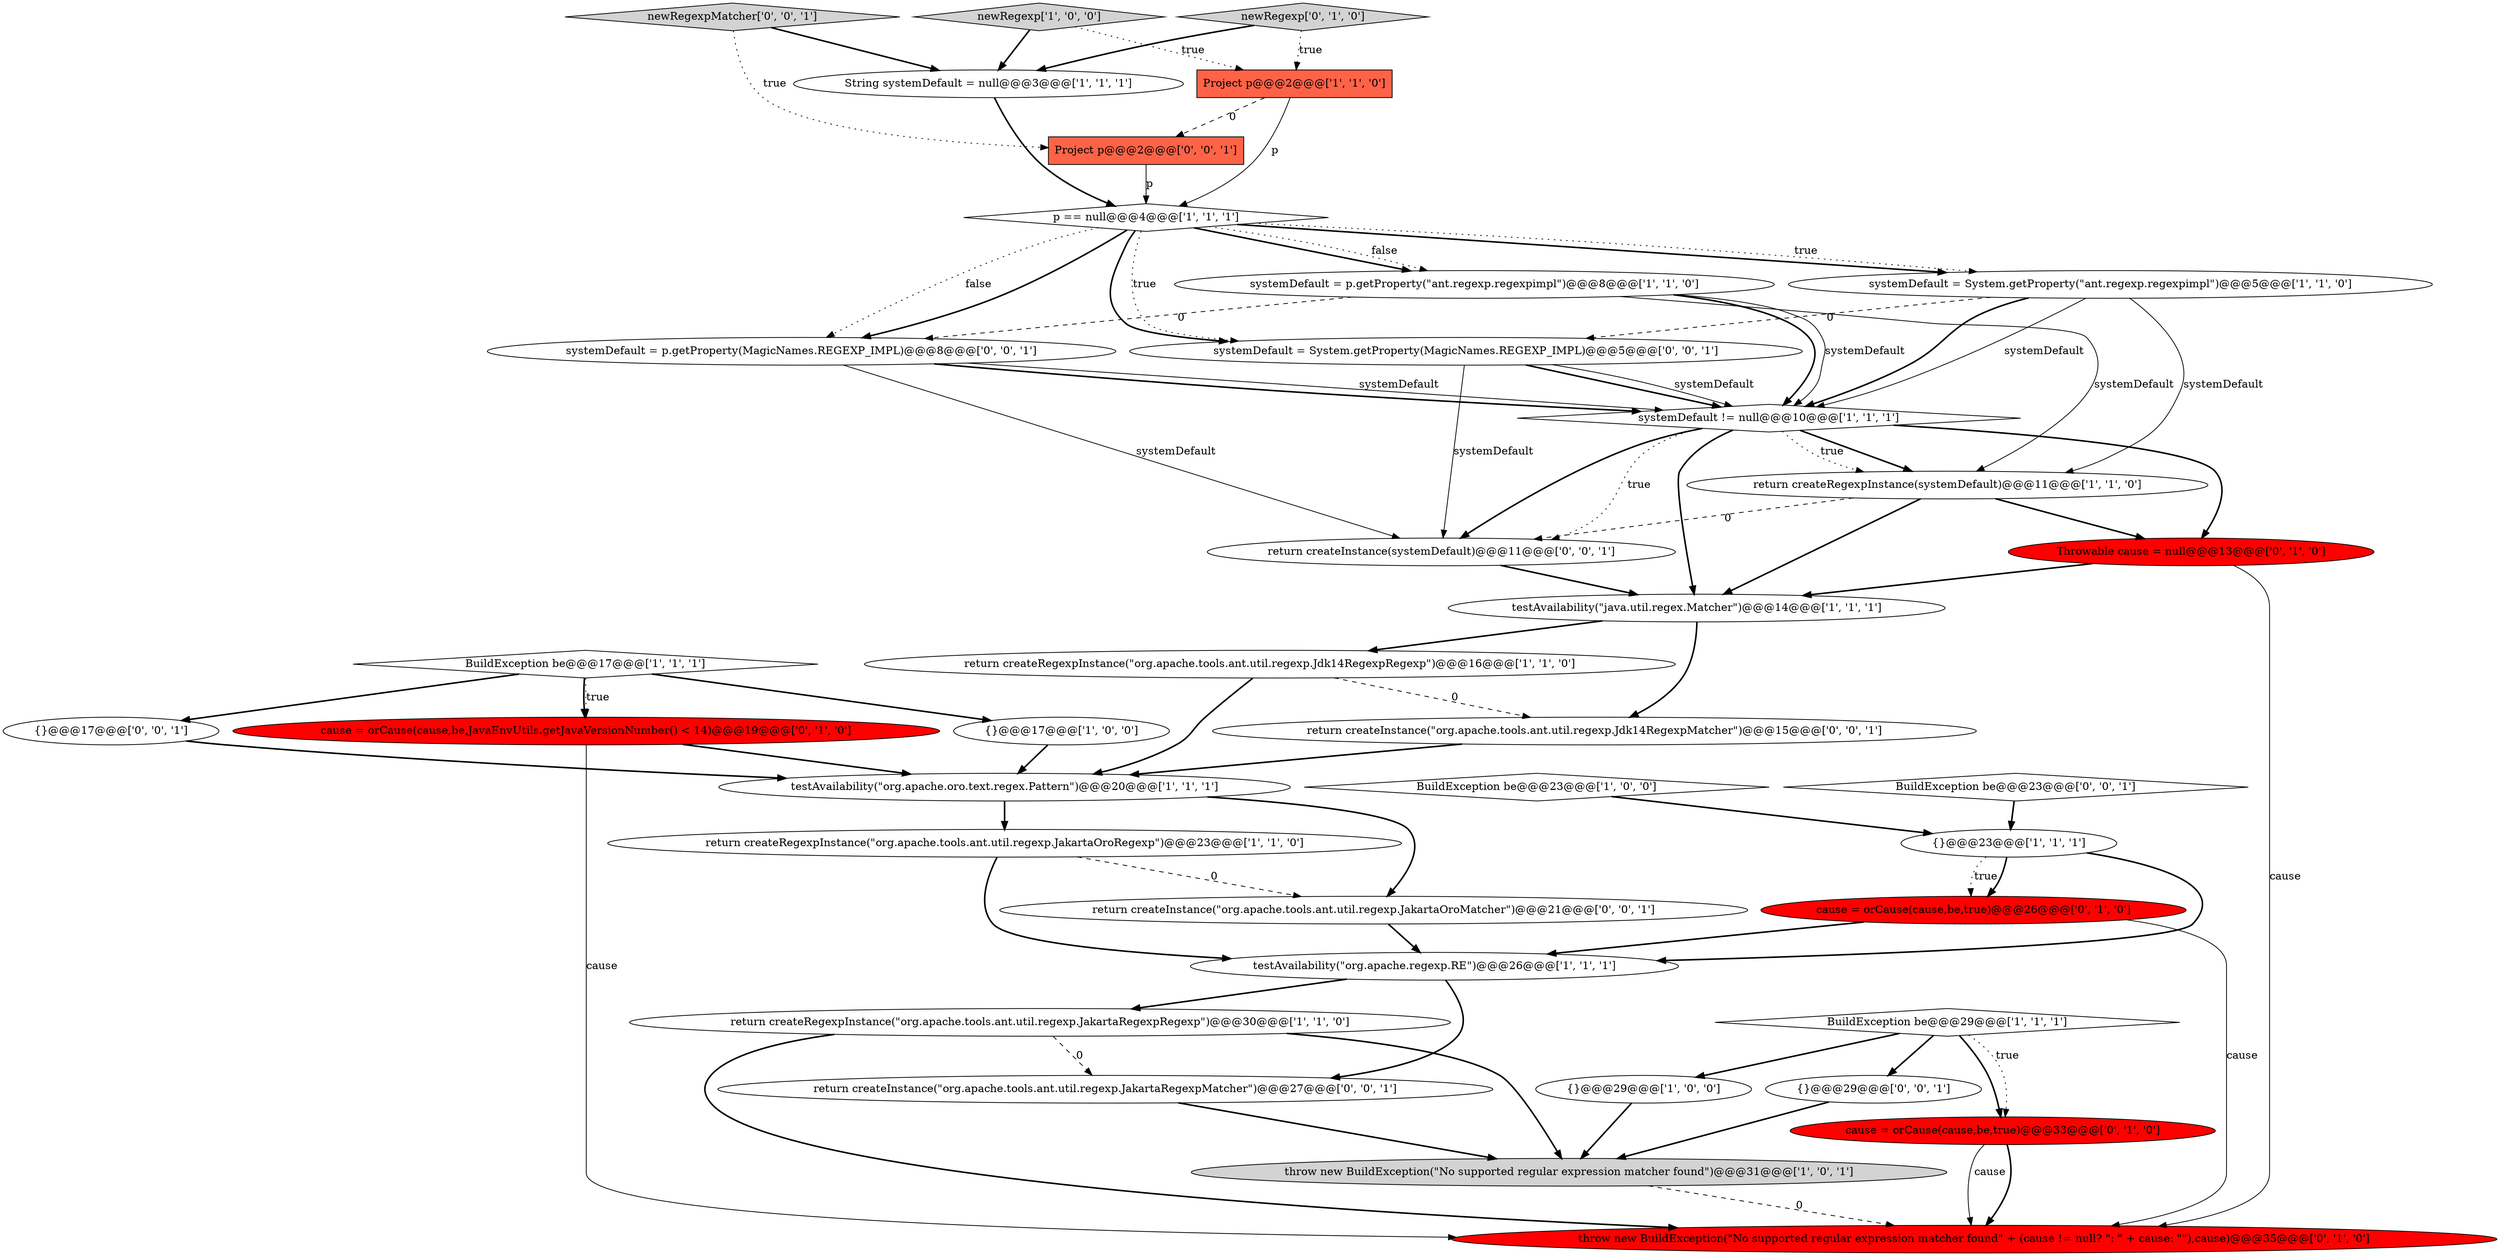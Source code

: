 digraph {
33 [style = filled, label = "systemDefault = p.getProperty(MagicNames.REGEXP_IMPL)@@@8@@@['0', '0', '1']", fillcolor = white, shape = ellipse image = "AAA0AAABBB3BBB"];
1 [style = filled, label = "{}@@@17@@@['1', '0', '0']", fillcolor = white, shape = ellipse image = "AAA0AAABBB1BBB"];
9 [style = filled, label = "systemDefault = System.getProperty(\"ant.regexp.regexpimpl\")@@@5@@@['1', '1', '0']", fillcolor = white, shape = ellipse image = "AAA0AAABBB1BBB"];
27 [style = filled, label = "return createInstance(\"org.apache.tools.ant.util.regexp.JakartaRegexpMatcher\")@@@27@@@['0', '0', '1']", fillcolor = white, shape = ellipse image = "AAA0AAABBB3BBB"];
8 [style = filled, label = "return createRegexpInstance(\"org.apache.tools.ant.util.regexp.JakartaOroRegexp\")@@@23@@@['1', '1', '0']", fillcolor = white, shape = ellipse image = "AAA0AAABBB1BBB"];
31 [style = filled, label = "return createInstance(systemDefault)@@@11@@@['0', '0', '1']", fillcolor = white, shape = ellipse image = "AAA0AAABBB3BBB"];
11 [style = filled, label = "testAvailability(\"org.apache.regexp.RE\")@@@26@@@['1', '1', '1']", fillcolor = white, shape = ellipse image = "AAA0AAABBB1BBB"];
12 [style = filled, label = "{}@@@23@@@['1', '1', '1']", fillcolor = white, shape = ellipse image = "AAA0AAABBB1BBB"];
6 [style = filled, label = "systemDefault != null@@@10@@@['1', '1', '1']", fillcolor = white, shape = diamond image = "AAA0AAABBB1BBB"];
36 [style = filled, label = "systemDefault = System.getProperty(MagicNames.REGEXP_IMPL)@@@5@@@['0', '0', '1']", fillcolor = white, shape = ellipse image = "AAA0AAABBB3BBB"];
34 [style = filled, label = "return createInstance(\"org.apache.tools.ant.util.regexp.JakartaOroMatcher\")@@@21@@@['0', '0', '1']", fillcolor = white, shape = ellipse image = "AAA0AAABBB3BBB"];
16 [style = filled, label = "String systemDefault = null@@@3@@@['1', '1', '1']", fillcolor = white, shape = ellipse image = "AAA0AAABBB1BBB"];
21 [style = filled, label = "cause = orCause(cause,be,JavaEnvUtils.getJavaVersionNumber() < 14)@@@19@@@['0', '1', '0']", fillcolor = red, shape = ellipse image = "AAA1AAABBB2BBB"];
4 [style = filled, label = "return createRegexpInstance(systemDefault)@@@11@@@['1', '1', '0']", fillcolor = white, shape = ellipse image = "AAA0AAABBB1BBB"];
32 [style = filled, label = "return createInstance(\"org.apache.tools.ant.util.regexp.Jdk14RegexpMatcher\")@@@15@@@['0', '0', '1']", fillcolor = white, shape = ellipse image = "AAA0AAABBB3BBB"];
3 [style = filled, label = "testAvailability(\"org.apache.oro.text.regex.Pattern\")@@@20@@@['1', '1', '1']", fillcolor = white, shape = ellipse image = "AAA0AAABBB1BBB"];
10 [style = filled, label = "newRegexp['1', '0', '0']", fillcolor = lightgray, shape = diamond image = "AAA0AAABBB1BBB"];
30 [style = filled, label = "BuildException be@@@23@@@['0', '0', '1']", fillcolor = white, shape = diamond image = "AAA0AAABBB3BBB"];
26 [style = filled, label = "cause = orCause(cause,be,true)@@@33@@@['0', '1', '0']", fillcolor = red, shape = ellipse image = "AAA1AAABBB2BBB"];
19 [style = filled, label = "systemDefault = p.getProperty(\"ant.regexp.regexpimpl\")@@@8@@@['1', '1', '0']", fillcolor = white, shape = ellipse image = "AAA0AAABBB1BBB"];
17 [style = filled, label = "testAvailability(\"java.util.regex.Matcher\")@@@14@@@['1', '1', '1']", fillcolor = white, shape = ellipse image = "AAA0AAABBB1BBB"];
14 [style = filled, label = "Project p@@@2@@@['1', '1', '0']", fillcolor = tomato, shape = box image = "AAA0AAABBB1BBB"];
13 [style = filled, label = "throw new BuildException(\"No supported regular expression matcher found\")@@@31@@@['1', '0', '1']", fillcolor = lightgray, shape = ellipse image = "AAA0AAABBB1BBB"];
35 [style = filled, label = "newRegexpMatcher['0', '0', '1']", fillcolor = lightgray, shape = diamond image = "AAA0AAABBB3BBB"];
18 [style = filled, label = "BuildException be@@@17@@@['1', '1', '1']", fillcolor = white, shape = diamond image = "AAA0AAABBB1BBB"];
20 [style = filled, label = "return createRegexpInstance(\"org.apache.tools.ant.util.regexp.JakartaRegexpRegexp\")@@@30@@@['1', '1', '0']", fillcolor = white, shape = ellipse image = "AAA0AAABBB1BBB"];
2 [style = filled, label = "p == null@@@4@@@['1', '1', '1']", fillcolor = white, shape = diamond image = "AAA0AAABBB1BBB"];
28 [style = filled, label = "{}@@@29@@@['0', '0', '1']", fillcolor = white, shape = ellipse image = "AAA0AAABBB3BBB"];
15 [style = filled, label = "BuildException be@@@29@@@['1', '1', '1']", fillcolor = white, shape = diamond image = "AAA0AAABBB1BBB"];
7 [style = filled, label = "return createRegexpInstance(\"org.apache.tools.ant.util.regexp.Jdk14RegexpRegexp\")@@@16@@@['1', '1', '0']", fillcolor = white, shape = ellipse image = "AAA0AAABBB1BBB"];
25 [style = filled, label = "newRegexp['0', '1', '0']", fillcolor = lightgray, shape = diamond image = "AAA0AAABBB2BBB"];
0 [style = filled, label = "BuildException be@@@23@@@['1', '0', '0']", fillcolor = white, shape = diamond image = "AAA0AAABBB1BBB"];
22 [style = filled, label = "cause = orCause(cause,be,true)@@@26@@@['0', '1', '0']", fillcolor = red, shape = ellipse image = "AAA1AAABBB2BBB"];
37 [style = filled, label = "Project p@@@2@@@['0', '0', '1']", fillcolor = tomato, shape = box image = "AAA0AAABBB3BBB"];
29 [style = filled, label = "{}@@@17@@@['0', '0', '1']", fillcolor = white, shape = ellipse image = "AAA0AAABBB3BBB"];
23 [style = filled, label = "Throwable cause = null@@@13@@@['0', '1', '0']", fillcolor = red, shape = ellipse image = "AAA1AAABBB2BBB"];
24 [style = filled, label = "throw new BuildException(\"No supported regular expression matcher found\" + (cause != null? \": \" + cause: \"\"),cause)@@@35@@@['0', '1', '0']", fillcolor = red, shape = ellipse image = "AAA1AAABBB2BBB"];
5 [style = filled, label = "{}@@@29@@@['1', '0', '0']", fillcolor = white, shape = ellipse image = "AAA0AAABBB1BBB"];
9->36 [style = dashed, label="0"];
6->17 [style = bold, label=""];
36->6 [style = bold, label=""];
11->20 [style = bold, label=""];
27->13 [style = bold, label=""];
37->2 [style = solid, label="p"];
2->33 [style = dotted, label="false"];
2->19 [style = bold, label=""];
36->6 [style = solid, label="systemDefault"];
20->13 [style = bold, label=""];
35->16 [style = bold, label=""];
4->17 [style = bold, label=""];
6->31 [style = dotted, label="true"];
14->37 [style = dashed, label="0"];
6->23 [style = bold, label=""];
33->6 [style = bold, label=""];
0->12 [style = bold, label=""];
29->3 [style = bold, label=""];
2->19 [style = dotted, label="false"];
20->27 [style = dashed, label="0"];
12->11 [style = bold, label=""];
18->21 [style = dotted, label="true"];
1->3 [style = bold, label=""];
9->4 [style = solid, label="systemDefault"];
4->31 [style = dashed, label="0"];
8->34 [style = dashed, label="0"];
19->4 [style = solid, label="systemDefault"];
28->13 [style = bold, label=""];
25->14 [style = dotted, label="true"];
2->9 [style = bold, label=""];
17->32 [style = bold, label=""];
33->31 [style = solid, label="systemDefault"];
16->2 [style = bold, label=""];
19->6 [style = bold, label=""];
26->24 [style = bold, label=""];
25->16 [style = bold, label=""];
34->11 [style = bold, label=""];
7->3 [style = bold, label=""];
15->5 [style = bold, label=""];
9->6 [style = bold, label=""];
15->26 [style = bold, label=""];
3->34 [style = bold, label=""];
10->14 [style = dotted, label="true"];
17->7 [style = bold, label=""];
14->2 [style = solid, label="p"];
6->4 [style = bold, label=""];
18->29 [style = bold, label=""];
12->22 [style = dotted, label="true"];
30->12 [style = bold, label=""];
13->24 [style = dashed, label="0"];
6->31 [style = bold, label=""];
2->9 [style = dotted, label="true"];
23->24 [style = solid, label="cause"];
18->1 [style = bold, label=""];
10->16 [style = bold, label=""];
26->24 [style = solid, label="cause"];
21->24 [style = solid, label="cause"];
15->28 [style = bold, label=""];
6->4 [style = dotted, label="true"];
3->8 [style = bold, label=""];
5->13 [style = bold, label=""];
22->24 [style = solid, label="cause"];
2->36 [style = bold, label=""];
9->6 [style = solid, label="systemDefault"];
2->33 [style = bold, label=""];
36->31 [style = solid, label="systemDefault"];
7->32 [style = dashed, label="0"];
23->17 [style = bold, label=""];
35->37 [style = dotted, label="true"];
2->36 [style = dotted, label="true"];
18->21 [style = bold, label=""];
31->17 [style = bold, label=""];
19->6 [style = solid, label="systemDefault"];
20->24 [style = bold, label=""];
32->3 [style = bold, label=""];
8->11 [style = bold, label=""];
19->33 [style = dashed, label="0"];
33->6 [style = solid, label="systemDefault"];
12->22 [style = bold, label=""];
4->23 [style = bold, label=""];
22->11 [style = bold, label=""];
15->26 [style = dotted, label="true"];
21->3 [style = bold, label=""];
11->27 [style = bold, label=""];
}
